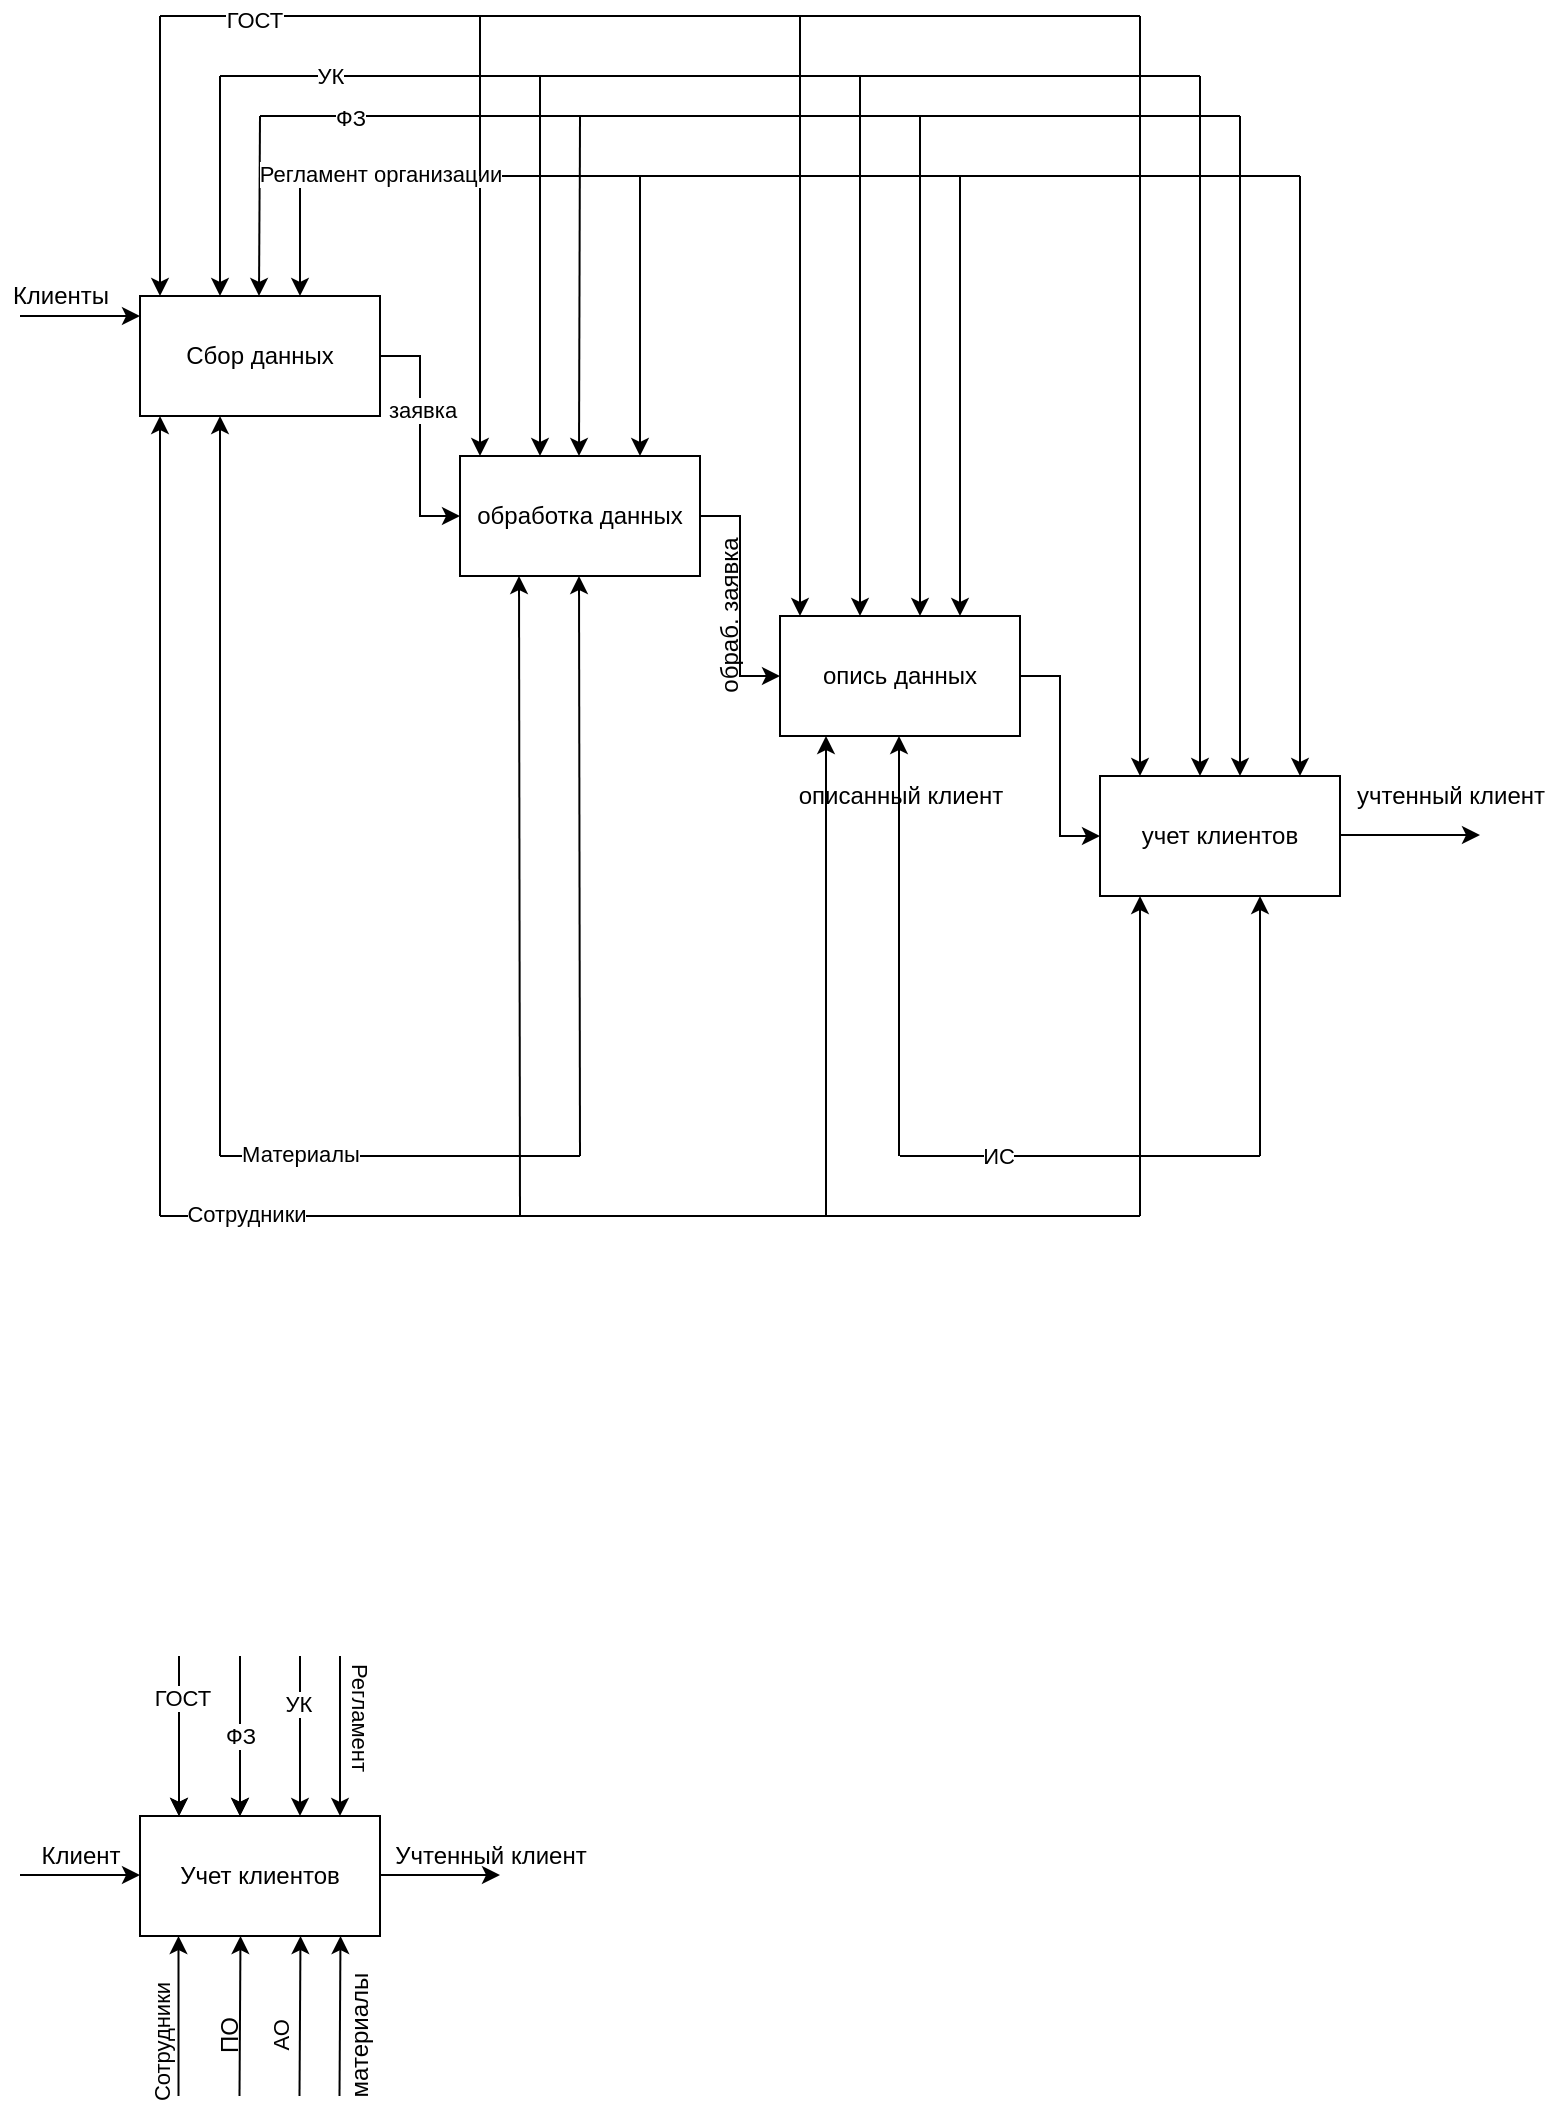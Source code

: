 <mxfile version="15.8.8" type="device" pages="2"><diagram id="AJUTXfMGavjEoVsxqtyC" name="Page-1"><mxGraphModel dx="2644" dy="1134" grid="1" gridSize="10" guides="1" tooltips="1" connect="1" arrows="1" fold="1" page="1" pageScale="1" pageWidth="827" pageHeight="1169" math="0" shadow="0"><root><mxCell id="0"/><mxCell id="1" parent="0"/><mxCell id="H9Ll2T_fj2a5KfsgCrcN-8" style="edgeStyle=orthogonalEdgeStyle;rounded=0;orthogonalLoop=1;jettySize=auto;html=1;exitX=1;exitY=0.5;exitDx=0;exitDy=0;entryX=0;entryY=0.5;entryDx=0;entryDy=0;" edge="1" parent="1" source="H9Ll2T_fj2a5KfsgCrcN-1" target="H9Ll2T_fj2a5KfsgCrcN-2"><mxGeometry relative="1" as="geometry"/></mxCell><mxCell id="H9Ll2T_fj2a5KfsgCrcN-70" value="заявка" style="edgeLabel;html=1;align=center;verticalAlign=middle;resizable=0;points=[];" vertex="1" connectable="0" parent="H9Ll2T_fj2a5KfsgCrcN-8"><mxGeometry x="-0.217" y="1" relative="1" as="geometry"><mxPoint as="offset"/></mxGeometry></mxCell><mxCell id="H9Ll2T_fj2a5KfsgCrcN-1" value="Сбор данных" style="rounded=0;whiteSpace=wrap;html=1;" vertex="1" parent="1"><mxGeometry x="40" y="160" width="120" height="60" as="geometry"/></mxCell><mxCell id="H9Ll2T_fj2a5KfsgCrcN-9" style="edgeStyle=orthogonalEdgeStyle;rounded=0;orthogonalLoop=1;jettySize=auto;html=1;exitX=1;exitY=0.5;exitDx=0;exitDy=0;entryX=0;entryY=0.5;entryDx=0;entryDy=0;" edge="1" parent="1" source="H9Ll2T_fj2a5KfsgCrcN-2" target="H9Ll2T_fj2a5KfsgCrcN-3"><mxGeometry relative="1" as="geometry"/></mxCell><mxCell id="H9Ll2T_fj2a5KfsgCrcN-2" value="обработка данных" style="rounded=0;whiteSpace=wrap;html=1;" vertex="1" parent="1"><mxGeometry x="200" y="240" width="120" height="60" as="geometry"/></mxCell><mxCell id="H9Ll2T_fj2a5KfsgCrcN-10" style="edgeStyle=orthogonalEdgeStyle;rounded=0;orthogonalLoop=1;jettySize=auto;html=1;exitX=1;exitY=0.5;exitDx=0;exitDy=0;entryX=0;entryY=0.5;entryDx=0;entryDy=0;" edge="1" parent="1" source="H9Ll2T_fj2a5KfsgCrcN-3" target="H9Ll2T_fj2a5KfsgCrcN-4"><mxGeometry relative="1" as="geometry"/></mxCell><mxCell id="H9Ll2T_fj2a5KfsgCrcN-3" value="опись данных" style="rounded=0;whiteSpace=wrap;html=1;" vertex="1" parent="1"><mxGeometry x="360" y="320" width="120" height="60" as="geometry"/></mxCell><mxCell id="H9Ll2T_fj2a5KfsgCrcN-4" value="учет клиентов" style="rounded=0;whiteSpace=wrap;html=1;" vertex="1" parent="1"><mxGeometry x="520" y="400" width="120" height="60" as="geometry"/></mxCell><mxCell id="H9Ll2T_fj2a5KfsgCrcN-19" value="" style="endArrow=classic;html=1;rounded=0;entryX=0.175;entryY=-0.067;entryDx=0;entryDy=0;entryPerimeter=0;" edge="1" parent="1"><mxGeometry width="50" height="50" relative="1" as="geometry"><mxPoint x="80" y="50" as="sourcePoint"/><mxPoint x="80" y="160.0" as="targetPoint"/></mxGeometry></mxCell><mxCell id="H9Ll2T_fj2a5KfsgCrcN-20" value="" style="endArrow=classic;html=1;rounded=0;entryX=0.175;entryY=-0.067;entryDx=0;entryDy=0;entryPerimeter=0;" edge="1" parent="1"><mxGeometry width="50" height="50" relative="1" as="geometry"><mxPoint x="100" y="70" as="sourcePoint"/><mxPoint x="99.5" y="160.0" as="targetPoint"/></mxGeometry></mxCell><mxCell id="H9Ll2T_fj2a5KfsgCrcN-21" value="" style="endArrow=classic;html=1;rounded=0;entryX=0.175;entryY=-0.067;entryDx=0;entryDy=0;entryPerimeter=0;" edge="1" parent="1"><mxGeometry width="50" height="50" relative="1" as="geometry"><mxPoint x="120" y="100" as="sourcePoint"/><mxPoint x="120" y="160.0" as="targetPoint"/></mxGeometry></mxCell><mxCell id="H9Ll2T_fj2a5KfsgCrcN-22" value="" style="endArrow=classic;html=1;rounded=0;entryX=0.175;entryY=-0.067;entryDx=0;entryDy=0;entryPerimeter=0;" edge="1" parent="1"><mxGeometry width="50" height="50" relative="1" as="geometry"><mxPoint x="50" y="20" as="sourcePoint"/><mxPoint x="50" y="160" as="targetPoint"/></mxGeometry></mxCell><mxCell id="H9Ll2T_fj2a5KfsgCrcN-23" value="" style="endArrow=classic;html=1;rounded=0;entryX=0.175;entryY=-0.067;entryDx=0;entryDy=0;entryPerimeter=0;" edge="1" parent="1"><mxGeometry width="50" height="50" relative="1" as="geometry"><mxPoint x="210" y="100" as="sourcePoint"/><mxPoint x="210" y="240" as="targetPoint"/></mxGeometry></mxCell><mxCell id="H9Ll2T_fj2a5KfsgCrcN-24" value="" style="endArrow=classic;html=1;rounded=0;entryX=0.175;entryY=-0.067;entryDx=0;entryDy=0;entryPerimeter=0;" edge="1" parent="1"><mxGeometry width="50" height="50" relative="1" as="geometry"><mxPoint x="240" y="50" as="sourcePoint"/><mxPoint x="240" y="240" as="targetPoint"/></mxGeometry></mxCell><mxCell id="H9Ll2T_fj2a5KfsgCrcN-25" value="" style="endArrow=classic;html=1;rounded=0;entryX=0.175;entryY=-0.067;entryDx=0;entryDy=0;entryPerimeter=0;" edge="1" parent="1"><mxGeometry width="50" height="50" relative="1" as="geometry"><mxPoint x="260" y="70" as="sourcePoint"/><mxPoint x="259.5" y="240" as="targetPoint"/></mxGeometry></mxCell><mxCell id="H9Ll2T_fj2a5KfsgCrcN-26" value="" style="endArrow=classic;html=1;rounded=0;entryX=0.175;entryY=-0.067;entryDx=0;entryDy=0;entryPerimeter=0;" edge="1" parent="1"><mxGeometry width="50" height="50" relative="1" as="geometry"><mxPoint x="290" y="160" as="sourcePoint"/><mxPoint x="290" y="240" as="targetPoint"/></mxGeometry></mxCell><mxCell id="H9Ll2T_fj2a5KfsgCrcN-27" value="" style="endArrow=classic;html=1;rounded=0;entryX=0.175;entryY=-0.067;entryDx=0;entryDy=0;entryPerimeter=0;" edge="1" parent="1"><mxGeometry width="50" height="50" relative="1" as="geometry"><mxPoint x="370" y="20" as="sourcePoint"/><mxPoint x="370" y="320" as="targetPoint"/></mxGeometry></mxCell><mxCell id="H9Ll2T_fj2a5KfsgCrcN-28" value="" style="endArrow=classic;html=1;rounded=0;entryX=0.175;entryY=-0.067;entryDx=0;entryDy=0;entryPerimeter=0;" edge="1" parent="1"><mxGeometry width="50" height="50" relative="1" as="geometry"><mxPoint x="400" y="50" as="sourcePoint"/><mxPoint x="400" y="320" as="targetPoint"/></mxGeometry></mxCell><mxCell id="H9Ll2T_fj2a5KfsgCrcN-29" value="" style="endArrow=classic;html=1;rounded=0;entryX=0.175;entryY=-0.067;entryDx=0;entryDy=0;entryPerimeter=0;" edge="1" parent="1"><mxGeometry width="50" height="50" relative="1" as="geometry"><mxPoint x="430" y="70" as="sourcePoint"/><mxPoint x="430" y="320" as="targetPoint"/></mxGeometry></mxCell><mxCell id="H9Ll2T_fj2a5KfsgCrcN-30" value="" style="endArrow=classic;html=1;rounded=0;entryX=0.175;entryY=-0.067;entryDx=0;entryDy=0;entryPerimeter=0;" edge="1" parent="1"><mxGeometry width="50" height="50" relative="1" as="geometry"><mxPoint x="450" y="100" as="sourcePoint"/><mxPoint x="450" y="320" as="targetPoint"/></mxGeometry></mxCell><mxCell id="H9Ll2T_fj2a5KfsgCrcN-31" value="" style="endArrow=classic;html=1;rounded=0;entryX=0.175;entryY=-0.067;entryDx=0;entryDy=0;entryPerimeter=0;" edge="1" parent="1"><mxGeometry width="50" height="50" relative="1" as="geometry"><mxPoint x="540" y="20" as="sourcePoint"/><mxPoint x="540" y="400" as="targetPoint"/></mxGeometry></mxCell><mxCell id="H9Ll2T_fj2a5KfsgCrcN-32" value="" style="endArrow=classic;html=1;rounded=0;entryX=0.175;entryY=-0.067;entryDx=0;entryDy=0;entryPerimeter=0;" edge="1" parent="1"><mxGeometry width="50" height="50" relative="1" as="geometry"><mxPoint x="570" y="50" as="sourcePoint"/><mxPoint x="570" y="400" as="targetPoint"/></mxGeometry></mxCell><mxCell id="H9Ll2T_fj2a5KfsgCrcN-33" value="" style="endArrow=classic;html=1;rounded=0;entryX=0.175;entryY=-0.067;entryDx=0;entryDy=0;entryPerimeter=0;" edge="1" parent="1"><mxGeometry width="50" height="50" relative="1" as="geometry"><mxPoint x="590" y="70" as="sourcePoint"/><mxPoint x="590" y="400" as="targetPoint"/></mxGeometry></mxCell><mxCell id="H9Ll2T_fj2a5KfsgCrcN-34" value="" style="endArrow=classic;html=1;rounded=0;entryX=0.175;entryY=-0.067;entryDx=0;entryDy=0;entryPerimeter=0;" edge="1" parent="1"><mxGeometry width="50" height="50" relative="1" as="geometry"><mxPoint x="620" y="100" as="sourcePoint"/><mxPoint x="620" y="400" as="targetPoint"/></mxGeometry></mxCell><mxCell id="H9Ll2T_fj2a5KfsgCrcN-53" value="" style="endArrow=none;html=1;rounded=0;" edge="1" parent="1"><mxGeometry width="50" height="50" relative="1" as="geometry"><mxPoint x="290" y="160" as="sourcePoint"/><mxPoint x="290" y="100" as="targetPoint"/></mxGeometry></mxCell><mxCell id="H9Ll2T_fj2a5KfsgCrcN-55" value="" style="endArrow=none;html=1;rounded=0;" edge="1" parent="1"><mxGeometry width="50" height="50" relative="1" as="geometry"><mxPoint x="120" y="100" as="sourcePoint"/><mxPoint x="620" y="100" as="targetPoint"/><Array as="points"><mxPoint x="150" y="100"/></Array></mxGeometry></mxCell><mxCell id="H9Ll2T_fj2a5KfsgCrcN-69" value="Регламент организации" style="edgeLabel;html=1;align=center;verticalAlign=middle;resizable=0;points=[];" vertex="1" connectable="0" parent="H9Ll2T_fj2a5KfsgCrcN-55"><mxGeometry x="-0.84" y="1" relative="1" as="geometry"><mxPoint as="offset"/></mxGeometry></mxCell><mxCell id="H9Ll2T_fj2a5KfsgCrcN-56" value="" style="endArrow=none;html=1;rounded=0;" edge="1" parent="1"><mxGeometry width="50" height="50" relative="1" as="geometry"><mxPoint x="100" y="70" as="sourcePoint"/><mxPoint x="590" y="70" as="targetPoint"/><Array as="points"><mxPoint x="130" y="70"/></Array></mxGeometry></mxCell><mxCell id="H9Ll2T_fj2a5KfsgCrcN-68" value="ФЗ" style="edgeLabel;html=1;align=center;verticalAlign=middle;resizable=0;points=[];" vertex="1" connectable="0" parent="H9Ll2T_fj2a5KfsgCrcN-56"><mxGeometry x="-0.816" y="-1" relative="1" as="geometry"><mxPoint as="offset"/></mxGeometry></mxCell><mxCell id="H9Ll2T_fj2a5KfsgCrcN-58" value="" style="endArrow=none;html=1;rounded=0;" edge="1" parent="1"><mxGeometry width="50" height="50" relative="1" as="geometry"><mxPoint x="80" y="50" as="sourcePoint"/><mxPoint x="570" y="50" as="targetPoint"/><Array as="points"><mxPoint x="110" y="50"/></Array></mxGeometry></mxCell><mxCell id="H9Ll2T_fj2a5KfsgCrcN-67" value="УК" style="edgeLabel;html=1;align=center;verticalAlign=middle;resizable=0;points=[];" vertex="1" connectable="0" parent="H9Ll2T_fj2a5KfsgCrcN-58"><mxGeometry x="-0.775" relative="1" as="geometry"><mxPoint as="offset"/></mxGeometry></mxCell><mxCell id="H9Ll2T_fj2a5KfsgCrcN-60" value="" style="endArrow=none;html=1;rounded=0;" edge="1" parent="1"><mxGeometry width="50" height="50" relative="1" as="geometry"><mxPoint x="50" y="20" as="sourcePoint"/><mxPoint x="540" y="20" as="targetPoint"/><Array as="points"><mxPoint x="80" y="20"/></Array></mxGeometry></mxCell><mxCell id="H9Ll2T_fj2a5KfsgCrcN-66" value="ГОСТ" style="edgeLabel;html=1;align=center;verticalAlign=middle;resizable=0;points=[];" vertex="1" connectable="0" parent="H9Ll2T_fj2a5KfsgCrcN-60"><mxGeometry x="-0.808" y="-2" relative="1" as="geometry"><mxPoint as="offset"/></mxGeometry></mxCell><mxCell id="H9Ll2T_fj2a5KfsgCrcN-61" value="" style="endArrow=none;html=1;rounded=0;" edge="1" parent="1"><mxGeometry width="50" height="50" relative="1" as="geometry"><mxPoint x="210" y="100" as="sourcePoint"/><mxPoint x="210" y="20" as="targetPoint"/></mxGeometry></mxCell><mxCell id="H9Ll2T_fj2a5KfsgCrcN-62" value="" style="endArrow=classic;html=1;rounded=0;" edge="1" parent="1"><mxGeometry width="50" height="50" relative="1" as="geometry"><mxPoint x="-20" y="170" as="sourcePoint"/><mxPoint x="40" y="170" as="targetPoint"/></mxGeometry></mxCell><mxCell id="H9Ll2T_fj2a5KfsgCrcN-64" value="" style="endArrow=classic;html=1;rounded=0;" edge="1" parent="1"><mxGeometry width="50" height="50" relative="1" as="geometry"><mxPoint x="640" y="429.5" as="sourcePoint"/><mxPoint x="710" y="429.5" as="targetPoint"/></mxGeometry></mxCell><mxCell id="H9Ll2T_fj2a5KfsgCrcN-71" value="обраб. заявка" style="text;html=1;align=center;verticalAlign=middle;resizable=0;points=[];autosize=1;strokeColor=none;fillColor=none;rotation=-90;" vertex="1" parent="1"><mxGeometry x="290" y="310" width="90" height="20" as="geometry"/></mxCell><mxCell id="H9Ll2T_fj2a5KfsgCrcN-72" value="описанный клиент" style="text;html=1;align=center;verticalAlign=middle;resizable=0;points=[];autosize=1;strokeColor=none;fillColor=none;" vertex="1" parent="1"><mxGeometry x="360" y="400" width="120" height="20" as="geometry"/></mxCell><mxCell id="H9Ll2T_fj2a5KfsgCrcN-73" value="учтенный клиент" style="text;html=1;align=center;verticalAlign=middle;resizable=0;points=[];autosize=1;strokeColor=none;fillColor=none;" vertex="1" parent="1"><mxGeometry x="640" y="400" width="110" height="20" as="geometry"/></mxCell><mxCell id="H9Ll2T_fj2a5KfsgCrcN-75" value="" style="endArrow=classic;html=1;rounded=0;" edge="1" parent="1"><mxGeometry width="50" height="50" relative="1" as="geometry"><mxPoint x="50" y="620" as="sourcePoint"/><mxPoint x="50" y="220" as="targetPoint"/></mxGeometry></mxCell><mxCell id="H9Ll2T_fj2a5KfsgCrcN-76" value="" style="endArrow=classic;html=1;rounded=0;" edge="1" parent="1"><mxGeometry width="50" height="50" relative="1" as="geometry"><mxPoint x="80" y="590" as="sourcePoint"/><mxPoint x="80" y="220" as="targetPoint"/></mxGeometry></mxCell><mxCell id="H9Ll2T_fj2a5KfsgCrcN-88" value="" style="endArrow=classic;html=1;rounded=0;" edge="1" parent="1"><mxGeometry width="50" height="50" relative="1" as="geometry"><mxPoint x="230" y="620" as="sourcePoint"/><mxPoint x="229.5" y="300" as="targetPoint"/></mxGeometry></mxCell><mxCell id="H9Ll2T_fj2a5KfsgCrcN-89" value="" style="endArrow=classic;html=1;rounded=0;" edge="1" parent="1"><mxGeometry width="50" height="50" relative="1" as="geometry"><mxPoint x="260" y="590" as="sourcePoint"/><mxPoint x="259.5" y="300" as="targetPoint"/></mxGeometry></mxCell><mxCell id="H9Ll2T_fj2a5KfsgCrcN-94" value="" style="endArrow=classic;html=1;rounded=0;" edge="1" parent="1"><mxGeometry width="50" height="50" relative="1" as="geometry"><mxPoint x="383" y="620" as="sourcePoint"/><mxPoint x="383" y="380" as="targetPoint"/></mxGeometry></mxCell><mxCell id="H9Ll2T_fj2a5KfsgCrcN-95" value="" style="endArrow=classic;html=1;rounded=0;" edge="1" parent="1"><mxGeometry width="50" height="50" relative="1" as="geometry"><mxPoint x="419.5" y="590" as="sourcePoint"/><mxPoint x="419.5" y="380" as="targetPoint"/></mxGeometry></mxCell><mxCell id="H9Ll2T_fj2a5KfsgCrcN-97" value="" style="endArrow=classic;html=1;rounded=0;" edge="1" parent="1"><mxGeometry width="50" height="50" relative="1" as="geometry"><mxPoint x="600" y="590" as="sourcePoint"/><mxPoint x="600" y="460" as="targetPoint"/></mxGeometry></mxCell><mxCell id="H9Ll2T_fj2a5KfsgCrcN-98" value="" style="endArrow=classic;html=1;rounded=0;" edge="1" parent="1"><mxGeometry width="50" height="50" relative="1" as="geometry"><mxPoint x="540" y="620" as="sourcePoint"/><mxPoint x="540" y="460" as="targetPoint"/></mxGeometry></mxCell><mxCell id="H9Ll2T_fj2a5KfsgCrcN-99" value="" style="endArrow=none;html=1;rounded=0;" edge="1" parent="1"><mxGeometry width="50" height="50" relative="1" as="geometry"><mxPoint x="50" y="620" as="sourcePoint"/><mxPoint x="540" y="620" as="targetPoint"/><Array as="points"><mxPoint x="80" y="620"/></Array></mxGeometry></mxCell><mxCell id="H9Ll2T_fj2a5KfsgCrcN-104" value="Сотрудники" style="edgeLabel;html=1;align=center;verticalAlign=middle;resizable=0;points=[];" vertex="1" connectable="0" parent="H9Ll2T_fj2a5KfsgCrcN-99"><mxGeometry x="-0.825" y="1" relative="1" as="geometry"><mxPoint as="offset"/></mxGeometry></mxCell><mxCell id="H9Ll2T_fj2a5KfsgCrcN-101" value="" style="endArrow=none;html=1;rounded=0;" edge="1" parent="1"><mxGeometry width="50" height="50" relative="1" as="geometry"><mxPoint x="80" y="590" as="sourcePoint"/><mxPoint x="260" y="590" as="targetPoint"/><Array as="points"><mxPoint x="110" y="590"/></Array></mxGeometry></mxCell><mxCell id="H9Ll2T_fj2a5KfsgCrcN-107" value="Материалы" style="edgeLabel;html=1;align=center;verticalAlign=middle;resizable=0;points=[];" vertex="1" connectable="0" parent="H9Ll2T_fj2a5KfsgCrcN-101"><mxGeometry x="-0.556" y="1" relative="1" as="geometry"><mxPoint as="offset"/></mxGeometry></mxCell><mxCell id="H9Ll2T_fj2a5KfsgCrcN-105" value="" style="endArrow=none;html=1;rounded=0;" edge="1" parent="1"><mxGeometry width="50" height="50" relative="1" as="geometry"><mxPoint x="420" y="590" as="sourcePoint"/><mxPoint x="600" y="590" as="targetPoint"/><Array as="points"><mxPoint x="440" y="590"/></Array></mxGeometry></mxCell><mxCell id="H9Ll2T_fj2a5KfsgCrcN-106" value="ИС" style="edgeLabel;html=1;align=center;verticalAlign=middle;resizable=0;points=[];" vertex="1" connectable="0" parent="H9Ll2T_fj2a5KfsgCrcN-105"><mxGeometry x="-0.463" relative="1" as="geometry"><mxPoint as="offset"/></mxGeometry></mxCell><mxCell id="H9Ll2T_fj2a5KfsgCrcN-108" value="Клиенты" style="text;html=1;align=center;verticalAlign=middle;resizable=0;points=[];autosize=1;strokeColor=none;fillColor=none;" vertex="1" parent="1"><mxGeometry x="-30" y="150" width="60" height="20" as="geometry"/></mxCell><mxCell id="H9Ll2T_fj2a5KfsgCrcN-109" value="Учет клиентов" style="rounded=0;whiteSpace=wrap;html=1;" vertex="1" parent="1"><mxGeometry x="40" y="920" width="120" height="60" as="geometry"/></mxCell><mxCell id="H9Ll2T_fj2a5KfsgCrcN-110" value="" style="endArrow=classic;html=1;rounded=0;" edge="1" parent="1"><mxGeometry width="50" height="50" relative="1" as="geometry"><mxPoint x="59.5" y="840" as="sourcePoint"/><mxPoint x="59.5" y="920" as="targetPoint"/></mxGeometry></mxCell><mxCell id="H9Ll2T_fj2a5KfsgCrcN-111" value="" style="endArrow=classic;html=1;rounded=0;" edge="1" parent="1"><mxGeometry width="50" height="50" relative="1" as="geometry"><mxPoint x="90" y="840" as="sourcePoint"/><mxPoint x="90" y="920" as="targetPoint"/></mxGeometry></mxCell><mxCell id="H9Ll2T_fj2a5KfsgCrcN-112" value="" style="endArrow=classic;html=1;rounded=0;" edge="1" parent="1"><mxGeometry width="50" height="50" relative="1" as="geometry"><mxPoint x="120" y="840" as="sourcePoint"/><mxPoint x="120" y="920" as="targetPoint"/></mxGeometry></mxCell><mxCell id="H9Ll2T_fj2a5KfsgCrcN-124" value="УК" style="edgeLabel;html=1;align=center;verticalAlign=middle;resizable=0;points=[];" vertex="1" connectable="0" parent="H9Ll2T_fj2a5KfsgCrcN-112"><mxGeometry x="-0.4" y="-1" relative="1" as="geometry"><mxPoint as="offset"/></mxGeometry></mxCell><mxCell id="H9Ll2T_fj2a5KfsgCrcN-113" value="" style="endArrow=classic;html=1;rounded=0;" edge="1" parent="1"><mxGeometry width="50" height="50" relative="1" as="geometry"><mxPoint x="140" y="840" as="sourcePoint"/><mxPoint x="140" y="920" as="targetPoint"/></mxGeometry></mxCell><mxCell id="H9Ll2T_fj2a5KfsgCrcN-125" value="Регламент" style="edgeLabel;html=1;align=center;verticalAlign=middle;resizable=0;points=[];rotation=90;" vertex="1" connectable="0" parent="H9Ll2T_fj2a5KfsgCrcN-113"><mxGeometry x="-0.7" relative="1" as="geometry"><mxPoint x="10" y="18" as="offset"/></mxGeometry></mxCell><mxCell id="H9Ll2T_fj2a5KfsgCrcN-114" value="" style="endArrow=classic;html=1;rounded=0;" edge="1" parent="1"><mxGeometry width="50" height="50" relative="1" as="geometry"><mxPoint x="59.5" y="840" as="sourcePoint"/><mxPoint x="59.5" y="920" as="targetPoint"/></mxGeometry></mxCell><mxCell id="H9Ll2T_fj2a5KfsgCrcN-122" value="ГОСТ" style="edgeLabel;html=1;align=center;verticalAlign=middle;resizable=0;points=[];" vertex="1" connectable="0" parent="H9Ll2T_fj2a5KfsgCrcN-114"><mxGeometry x="-0.475" y="4" relative="1" as="geometry"><mxPoint x="-3" as="offset"/></mxGeometry></mxCell><mxCell id="H9Ll2T_fj2a5KfsgCrcN-115" value="" style="endArrow=classic;html=1;rounded=0;" edge="1" parent="1"><mxGeometry width="50" height="50" relative="1" as="geometry"><mxPoint x="90" y="840" as="sourcePoint"/><mxPoint x="90" y="920" as="targetPoint"/></mxGeometry></mxCell><mxCell id="H9Ll2T_fj2a5KfsgCrcN-123" value="ФЗ" style="edgeLabel;html=1;align=center;verticalAlign=middle;resizable=0;points=[];" vertex="1" connectable="0" parent="H9Ll2T_fj2a5KfsgCrcN-115"><mxGeometry x="-0.3" y="2" relative="1" as="geometry"><mxPoint x="-2" y="12" as="offset"/></mxGeometry></mxCell><mxCell id="H9Ll2T_fj2a5KfsgCrcN-116" value="" style="endArrow=classic;html=1;rounded=0;" edge="1" parent="1"><mxGeometry width="50" height="50" relative="1" as="geometry"><mxPoint x="119.75" y="1060" as="sourcePoint"/><mxPoint x="120.25" y="980" as="targetPoint"/></mxGeometry></mxCell><mxCell id="H9Ll2T_fj2a5KfsgCrcN-131" value="АО" style="edgeLabel;html=1;align=center;verticalAlign=middle;resizable=0;points=[];rotation=-90;" vertex="1" connectable="0" parent="H9Ll2T_fj2a5KfsgCrcN-116"><mxGeometry x="-0.4" y="-1" relative="1" as="geometry"><mxPoint x="-11" y="-6" as="offset"/></mxGeometry></mxCell><mxCell id="H9Ll2T_fj2a5KfsgCrcN-117" value="" style="endArrow=classic;html=1;rounded=0;" edge="1" parent="1"><mxGeometry width="50" height="50" relative="1" as="geometry"><mxPoint x="139.75" y="1060" as="sourcePoint"/><mxPoint x="140.25" y="980" as="targetPoint"/></mxGeometry></mxCell><mxCell id="H9Ll2T_fj2a5KfsgCrcN-118" value="" style="endArrow=classic;html=1;rounded=0;" edge="1" parent="1"><mxGeometry width="50" height="50" relative="1" as="geometry"><mxPoint x="59.25" y="1060" as="sourcePoint"/><mxPoint x="59.25" y="980" as="targetPoint"/></mxGeometry></mxCell><mxCell id="H9Ll2T_fj2a5KfsgCrcN-128" value="Сотрудники" style="edgeLabel;html=1;align=center;verticalAlign=middle;resizable=0;points=[];rotation=-90;" vertex="1" connectable="0" parent="H9Ll2T_fj2a5KfsgCrcN-118"><mxGeometry x="-0.35" y="-2" relative="1" as="geometry"><mxPoint x="-11" as="offset"/></mxGeometry></mxCell><mxCell id="H9Ll2T_fj2a5KfsgCrcN-119" value="" style="endArrow=classic;html=1;rounded=0;" edge="1" parent="1"><mxGeometry width="50" height="50" relative="1" as="geometry"><mxPoint x="89.75" y="1060" as="sourcePoint"/><mxPoint x="90.25" y="980" as="targetPoint"/></mxGeometry></mxCell><mxCell id="H9Ll2T_fj2a5KfsgCrcN-120" value="" style="endArrow=classic;html=1;rounded=0;" edge="1" parent="1"><mxGeometry width="50" height="50" relative="1" as="geometry"><mxPoint x="-20" y="949.5" as="sourcePoint"/><mxPoint x="40" y="949.5" as="targetPoint"/></mxGeometry></mxCell><mxCell id="H9Ll2T_fj2a5KfsgCrcN-121" value="" style="endArrow=classic;html=1;rounded=0;" edge="1" parent="1"><mxGeometry width="50" height="50" relative="1" as="geometry"><mxPoint x="160" y="949.5" as="sourcePoint"/><mxPoint x="220" y="949.5" as="targetPoint"/></mxGeometry></mxCell><mxCell id="H9Ll2T_fj2a5KfsgCrcN-126" value="Клиент" style="text;html=1;align=center;verticalAlign=middle;resizable=0;points=[];autosize=1;strokeColor=none;fillColor=none;" vertex="1" parent="1"><mxGeometry x="-20" y="930" width="60" height="20" as="geometry"/></mxCell><mxCell id="H9Ll2T_fj2a5KfsgCrcN-127" value="Учтенный клиент" style="text;html=1;align=center;verticalAlign=middle;resizable=0;points=[];autosize=1;strokeColor=none;fillColor=none;" vertex="1" parent="1"><mxGeometry x="160" y="930" width="110" height="20" as="geometry"/></mxCell><mxCell id="H9Ll2T_fj2a5KfsgCrcN-129" value="материалы" style="text;html=1;align=center;verticalAlign=middle;resizable=0;points=[];autosize=1;strokeColor=none;fillColor=none;rotation=-90;" vertex="1" parent="1"><mxGeometry x="110" y="1020" width="80" height="20" as="geometry"/></mxCell><mxCell id="H9Ll2T_fj2a5KfsgCrcN-130" value="ПО" style="text;html=1;align=center;verticalAlign=middle;resizable=0;points=[];autosize=1;strokeColor=none;fillColor=none;rotation=-90;" vertex="1" parent="1"><mxGeometry x="70" y="1020" width="30" height="20" as="geometry"/></mxCell></root></mxGraphModel></diagram><diagram id="l8yGTnKwOu15p2BlrCNv" name="Page-2"><mxGraphModel dx="2099" dy="794" grid="1" gridSize="10" guides="1" tooltips="1" connect="1" arrows="1" fold="1" page="1" pageScale="1" pageWidth="827" pageHeight="1169" math="0" shadow="0"><root><mxCell id="1XgEyv7p4tz0OCInrOvu-0"/><mxCell id="1XgEyv7p4tz0OCInrOvu-1" parent="1XgEyv7p4tz0OCInrOvu-0"/><mxCell id="SUpbZiGZAaR2He_bXveN-0" style="edgeStyle=orthogonalEdgeStyle;rounded=0;orthogonalLoop=1;jettySize=auto;html=1;exitX=1;exitY=0.5;exitDx=0;exitDy=0;entryX=0;entryY=0.5;entryDx=0;entryDy=0;" edge="1" parent="1XgEyv7p4tz0OCInrOvu-1" source="SUpbZiGZAaR2He_bXveN-2" target="SUpbZiGZAaR2He_bXveN-4"><mxGeometry relative="1" as="geometry"/></mxCell><mxCell id="SUpbZiGZAaR2He_bXveN-2" value="заявка на товар" style="rounded=0;whiteSpace=wrap;html=1;" vertex="1" parent="1XgEyv7p4tz0OCInrOvu-1"><mxGeometry x="-650" y="180" width="120" height="60" as="geometry"/></mxCell><mxCell id="SUpbZiGZAaR2He_bXveN-3" style="edgeStyle=orthogonalEdgeStyle;rounded=0;orthogonalLoop=1;jettySize=auto;html=1;exitX=1;exitY=0.5;exitDx=0;exitDy=0;entryX=0;entryY=0.5;entryDx=0;entryDy=0;" edge="1" parent="1XgEyv7p4tz0OCInrOvu-1" source="SUpbZiGZAaR2He_bXveN-4" target="SUpbZiGZAaR2He_bXveN-6"><mxGeometry relative="1" as="geometry"/></mxCell><mxCell id="SUpbZiGZAaR2He_bXveN-4" value="обработка заявки" style="rounded=0;whiteSpace=wrap;html=1;" vertex="1" parent="1XgEyv7p4tz0OCInrOvu-1"><mxGeometry x="-490" y="260" width="120" height="60" as="geometry"/></mxCell><mxCell id="SUpbZiGZAaR2He_bXveN-5" style="edgeStyle=orthogonalEdgeStyle;rounded=0;orthogonalLoop=1;jettySize=auto;html=1;exitX=1;exitY=0.5;exitDx=0;exitDy=0;entryX=0;entryY=0.5;entryDx=0;entryDy=0;" edge="1" parent="1XgEyv7p4tz0OCInrOvu-1" source="SUpbZiGZAaR2He_bXveN-6" target="SUpbZiGZAaR2He_bXveN-7"><mxGeometry relative="1" as="geometry"/></mxCell><mxCell id="SUpbZiGZAaR2He_bXveN-6" value="проверка наличия товара" style="rounded=0;whiteSpace=wrap;html=1;" vertex="1" parent="1XgEyv7p4tz0OCInrOvu-1"><mxGeometry x="-330" y="340" width="120" height="60" as="geometry"/></mxCell><mxCell id="SUpbZiGZAaR2He_bXveN-7" value="выдача товара со склада" style="rounded=0;whiteSpace=wrap;html=1;" vertex="1" parent="1XgEyv7p4tz0OCInrOvu-1"><mxGeometry x="-170" y="420" width="120" height="60" as="geometry"/></mxCell><mxCell id="SUpbZiGZAaR2He_bXveN-12" value="" style="endArrow=classic;html=1;rounded=0;entryX=0.175;entryY=-0.067;entryDx=0;entryDy=0;entryPerimeter=0;" edge="1" parent="1XgEyv7p4tz0OCInrOvu-1"><mxGeometry width="50" height="50" relative="1" as="geometry"><mxPoint x="-480" y="120" as="sourcePoint"/><mxPoint x="-480" y="260" as="targetPoint"/></mxGeometry></mxCell><mxCell id="SUpbZiGZAaR2He_bXveN-13" value="" style="endArrow=classic;html=1;rounded=0;entryX=0.175;entryY=-0.067;entryDx=0;entryDy=0;entryPerimeter=0;" edge="1" parent="1XgEyv7p4tz0OCInrOvu-1"><mxGeometry width="50" height="50" relative="1" as="geometry"><mxPoint x="-450" y="160" as="sourcePoint"/><mxPoint x="-450" y="260" as="targetPoint"/></mxGeometry></mxCell><mxCell id="SUpbZiGZAaR2He_bXveN-15" value="" style="endArrow=classic;html=1;rounded=0;entryX=0.175;entryY=-0.067;entryDx=0;entryDy=0;entryPerimeter=0;" edge="1" parent="1XgEyv7p4tz0OCInrOvu-1"><mxGeometry width="50" height="50" relative="1" as="geometry"><mxPoint x="-390" y="240" as="sourcePoint"/><mxPoint x="-390" y="260" as="targetPoint"/><Array as="points"/></mxGeometry></mxCell><mxCell id="SUpbZiGZAaR2He_bXveN-34" value="" style="endArrow=classic;html=1;rounded=0;" edge="1" parent="1XgEyv7p4tz0OCInrOvu-1"><mxGeometry width="50" height="50" relative="1" as="geometry"><mxPoint x="-710" y="190" as="sourcePoint"/><mxPoint x="-650" y="190" as="targetPoint"/></mxGeometry></mxCell><mxCell id="SUpbZiGZAaR2He_bXveN-54" value="Учет клиентов" style="rounded=0;whiteSpace=wrap;html=1;" vertex="1" parent="1XgEyv7p4tz0OCInrOvu-1"><mxGeometry x="-650" y="940" width="120" height="60" as="geometry"/></mxCell><mxCell id="SUpbZiGZAaR2He_bXveN-55" value="" style="endArrow=classic;html=1;rounded=0;" edge="1" parent="1XgEyv7p4tz0OCInrOvu-1"><mxGeometry width="50" height="50" relative="1" as="geometry"><mxPoint x="-630.5" y="860" as="sourcePoint"/><mxPoint x="-630.5" y="940" as="targetPoint"/></mxGeometry></mxCell><mxCell id="SUpbZiGZAaR2He_bXveN-56" value="" style="endArrow=classic;html=1;rounded=0;" edge="1" parent="1XgEyv7p4tz0OCInrOvu-1"><mxGeometry width="50" height="50" relative="1" as="geometry"><mxPoint x="-600" y="860" as="sourcePoint"/><mxPoint x="-600" y="940" as="targetPoint"/></mxGeometry></mxCell><mxCell id="SUpbZiGZAaR2He_bXveN-57" value="" style="endArrow=classic;html=1;rounded=0;" edge="1" parent="1XgEyv7p4tz0OCInrOvu-1"><mxGeometry width="50" height="50" relative="1" as="geometry"><mxPoint x="-570" y="860" as="sourcePoint"/><mxPoint x="-570" y="940" as="targetPoint"/></mxGeometry></mxCell><mxCell id="SUpbZiGZAaR2He_bXveN-58" value="УК" style="edgeLabel;html=1;align=center;verticalAlign=middle;resizable=0;points=[];" vertex="1" connectable="0" parent="SUpbZiGZAaR2He_bXveN-57"><mxGeometry x="-0.4" y="-1" relative="1" as="geometry"><mxPoint as="offset"/></mxGeometry></mxCell><mxCell id="SUpbZiGZAaR2He_bXveN-59" value="" style="endArrow=classic;html=1;rounded=0;" edge="1" parent="1XgEyv7p4tz0OCInrOvu-1"><mxGeometry width="50" height="50" relative="1" as="geometry"><mxPoint x="-550" y="860" as="sourcePoint"/><mxPoint x="-550" y="940" as="targetPoint"/></mxGeometry></mxCell><mxCell id="SUpbZiGZAaR2He_bXveN-60" value="Регламент" style="edgeLabel;html=1;align=center;verticalAlign=middle;resizable=0;points=[];rotation=90;" vertex="1" connectable="0" parent="SUpbZiGZAaR2He_bXveN-59"><mxGeometry x="-0.7" relative="1" as="geometry"><mxPoint x="10" y="18" as="offset"/></mxGeometry></mxCell><mxCell id="SUpbZiGZAaR2He_bXveN-61" value="" style="endArrow=classic;html=1;rounded=0;" edge="1" parent="1XgEyv7p4tz0OCInrOvu-1"><mxGeometry width="50" height="50" relative="1" as="geometry"><mxPoint x="-630.5" y="860" as="sourcePoint"/><mxPoint x="-630.5" y="940" as="targetPoint"/></mxGeometry></mxCell><mxCell id="SUpbZiGZAaR2He_bXveN-62" value="ГОСТ" style="edgeLabel;html=1;align=center;verticalAlign=middle;resizable=0;points=[];" vertex="1" connectable="0" parent="SUpbZiGZAaR2He_bXveN-61"><mxGeometry x="-0.475" y="4" relative="1" as="geometry"><mxPoint x="-3" as="offset"/></mxGeometry></mxCell><mxCell id="SUpbZiGZAaR2He_bXveN-63" value="" style="endArrow=classic;html=1;rounded=0;" edge="1" parent="1XgEyv7p4tz0OCInrOvu-1"><mxGeometry width="50" height="50" relative="1" as="geometry"><mxPoint x="-600" y="860" as="sourcePoint"/><mxPoint x="-600" y="940" as="targetPoint"/></mxGeometry></mxCell><mxCell id="SUpbZiGZAaR2He_bXveN-64" value="ФЗ" style="edgeLabel;html=1;align=center;verticalAlign=middle;resizable=0;points=[];" vertex="1" connectable="0" parent="SUpbZiGZAaR2He_bXveN-63"><mxGeometry x="-0.3" y="2" relative="1" as="geometry"><mxPoint x="-2" y="12" as="offset"/></mxGeometry></mxCell><mxCell id="SUpbZiGZAaR2He_bXveN-65" value="" style="endArrow=classic;html=1;rounded=0;" edge="1" parent="1XgEyv7p4tz0OCInrOvu-1"><mxGeometry width="50" height="50" relative="1" as="geometry"><mxPoint x="-570.25" y="1080" as="sourcePoint"/><mxPoint x="-569.75" y="1000" as="targetPoint"/></mxGeometry></mxCell><mxCell id="SUpbZiGZAaR2He_bXveN-66" value="АО" style="edgeLabel;html=1;align=center;verticalAlign=middle;resizable=0;points=[];rotation=-90;" vertex="1" connectable="0" parent="SUpbZiGZAaR2He_bXveN-65"><mxGeometry x="-0.4" y="-1" relative="1" as="geometry"><mxPoint x="-11" y="-6" as="offset"/></mxGeometry></mxCell><mxCell id="SUpbZiGZAaR2He_bXveN-67" value="" style="endArrow=classic;html=1;rounded=0;" edge="1" parent="1XgEyv7p4tz0OCInrOvu-1"><mxGeometry width="50" height="50" relative="1" as="geometry"><mxPoint x="-550.25" y="1080" as="sourcePoint"/><mxPoint x="-549.75" y="1000" as="targetPoint"/></mxGeometry></mxCell><mxCell id="SUpbZiGZAaR2He_bXveN-68" value="" style="endArrow=classic;html=1;rounded=0;" edge="1" parent="1XgEyv7p4tz0OCInrOvu-1"><mxGeometry width="50" height="50" relative="1" as="geometry"><mxPoint x="-630.75" y="1080" as="sourcePoint"/><mxPoint x="-630.75" y="1000" as="targetPoint"/></mxGeometry></mxCell><mxCell id="SUpbZiGZAaR2He_bXveN-69" value="Сотрудники" style="edgeLabel;html=1;align=center;verticalAlign=middle;resizable=0;points=[];rotation=-90;" vertex="1" connectable="0" parent="SUpbZiGZAaR2He_bXveN-68"><mxGeometry x="-0.35" y="-2" relative="1" as="geometry"><mxPoint x="-11" as="offset"/></mxGeometry></mxCell><mxCell id="SUpbZiGZAaR2He_bXveN-70" value="" style="endArrow=classic;html=1;rounded=0;" edge="1" parent="1XgEyv7p4tz0OCInrOvu-1"><mxGeometry width="50" height="50" relative="1" as="geometry"><mxPoint x="-600.25" y="1080" as="sourcePoint"/><mxPoint x="-599.75" y="1000" as="targetPoint"/></mxGeometry></mxCell><mxCell id="SUpbZiGZAaR2He_bXveN-71" value="" style="endArrow=classic;html=1;rounded=0;" edge="1" parent="1XgEyv7p4tz0OCInrOvu-1"><mxGeometry width="50" height="50" relative="1" as="geometry"><mxPoint x="-710" y="969.5" as="sourcePoint"/><mxPoint x="-650" y="969.5" as="targetPoint"/></mxGeometry></mxCell><mxCell id="SUpbZiGZAaR2He_bXveN-72" value="" style="endArrow=classic;html=1;rounded=0;" edge="1" parent="1XgEyv7p4tz0OCInrOvu-1"><mxGeometry width="50" height="50" relative="1" as="geometry"><mxPoint x="-530" y="969.5" as="sourcePoint"/><mxPoint x="-470" y="969.5" as="targetPoint"/></mxGeometry></mxCell><mxCell id="SUpbZiGZAaR2He_bXveN-73" value="Клиент" style="text;html=1;align=center;verticalAlign=middle;resizable=0;points=[];autosize=1;strokeColor=none;fillColor=none;" vertex="1" parent="1XgEyv7p4tz0OCInrOvu-1"><mxGeometry x="-710" y="950" width="60" height="20" as="geometry"/></mxCell><mxCell id="SUpbZiGZAaR2He_bXveN-74" value="Учтенный клиент" style="text;html=1;align=center;verticalAlign=middle;resizable=0;points=[];autosize=1;strokeColor=none;fillColor=none;" vertex="1" parent="1XgEyv7p4tz0OCInrOvu-1"><mxGeometry x="-530" y="950" width="110" height="20" as="geometry"/></mxCell><mxCell id="SUpbZiGZAaR2He_bXveN-75" value="материалы" style="text;html=1;align=center;verticalAlign=middle;resizable=0;points=[];autosize=1;strokeColor=none;fillColor=none;rotation=-90;" vertex="1" parent="1XgEyv7p4tz0OCInrOvu-1"><mxGeometry x="-580" y="1040" width="80" height="20" as="geometry"/></mxCell><mxCell id="SUpbZiGZAaR2He_bXveN-76" value="ПО" style="text;html=1;align=center;verticalAlign=middle;resizable=0;points=[];autosize=1;strokeColor=none;fillColor=none;rotation=-90;" vertex="1" parent="1XgEyv7p4tz0OCInrOvu-1"><mxGeometry x="-620" y="1040" width="30" height="20" as="geometry"/></mxCell><mxCell id="SUpbZiGZAaR2He_bXveN-84" style="edgeStyle=orthogonalEdgeStyle;rounded=0;orthogonalLoop=1;jettySize=auto;html=1;exitX=1;exitY=0.5;exitDx=0;exitDy=0;entryX=0;entryY=0.5;entryDx=0;entryDy=0;" edge="1" parent="1XgEyv7p4tz0OCInrOvu-1" target="SUpbZiGZAaR2He_bXveN-85"><mxGeometry relative="1" as="geometry"><mxPoint x="-50" y="450" as="sourcePoint"/></mxGeometry></mxCell><mxCell id="SUpbZiGZAaR2He_bXveN-85" value="Отчет&lt;br&gt;&lt;font&gt;продажи&lt;/font&gt;" style="rounded=0;whiteSpace=wrap;html=1;" vertex="1" parent="1XgEyv7p4tz0OCInrOvu-1"><mxGeometry x="-10" y="500" width="120" height="60" as="geometry"/></mxCell><mxCell id="SUpbZiGZAaR2He_bXveN-86" style="edgeStyle=orthogonalEdgeStyle;rounded=0;orthogonalLoop=1;jettySize=auto;html=1;exitX=1;exitY=0.5;exitDx=0;exitDy=0;entryX=0;entryY=0.5;entryDx=0;entryDy=0;" edge="1" parent="1XgEyv7p4tz0OCInrOvu-1" target="SUpbZiGZAaR2He_bXveN-87"><mxGeometry relative="1" as="geometry"><mxPoint x="110" y="530" as="sourcePoint"/></mxGeometry></mxCell><mxCell id="SUpbZiGZAaR2He_bXveN-87" value="Учет&lt;br&gt;&lt;font&gt;прибыли&lt;/font&gt;" style="rounded=0;whiteSpace=wrap;html=1;" vertex="1" parent="1XgEyv7p4tz0OCInrOvu-1"><mxGeometry x="150" y="580" width="120" height="60" as="geometry"/></mxCell><mxCell id="SUpbZiGZAaR2He_bXveN-88" value="Клиент" style="text;html=1;align=center;verticalAlign=middle;resizable=0;points=[];autosize=1;strokeColor=none;fillColor=none;" vertex="1" parent="1XgEyv7p4tz0OCInrOvu-1"><mxGeometry x="-710" y="170" width="60" height="20" as="geometry"/></mxCell><mxCell id="SUpbZiGZAaR2He_bXveN-89" value="" style="endArrow=classic;html=1;rounded=0;entryX=0.175;entryY=-0.067;entryDx=0;entryDy=0;entryPerimeter=0;" edge="1" parent="1XgEyv7p4tz0OCInrOvu-1"><mxGeometry width="50" height="50" relative="1" as="geometry"><mxPoint x="-450" y="160" as="sourcePoint"/><mxPoint x="-450" y="260" as="targetPoint"/></mxGeometry></mxCell><mxCell id="SUpbZiGZAaR2He_bXveN-90" value="" style="endArrow=classic;html=1;rounded=0;entryX=0.175;entryY=-0.067;entryDx=0;entryDy=0;entryPerimeter=0;" edge="1" parent="1XgEyv7p4tz0OCInrOvu-1"><mxGeometry width="50" height="50" relative="1" as="geometry"><mxPoint x="-420" y="200" as="sourcePoint"/><mxPoint x="-420" y="260" as="targetPoint"/></mxGeometry></mxCell><mxCell id="SUpbZiGZAaR2He_bXveN-94" value="" style="endArrow=classic;html=1;rounded=0;entryX=0.175;entryY=-0.067;entryDx=0;entryDy=0;entryPerimeter=0;" edge="1" parent="1XgEyv7p4tz0OCInrOvu-1"><mxGeometry width="50" height="50" relative="1" as="geometry"><mxPoint x="-310" y="120" as="sourcePoint"/><mxPoint x="-310" y="340" as="targetPoint"/></mxGeometry></mxCell><mxCell id="SUpbZiGZAaR2He_bXveN-95" value="" style="endArrow=classic;html=1;rounded=0;entryX=0.175;entryY=-0.067;entryDx=0;entryDy=0;entryPerimeter=0;" edge="1" parent="1XgEyv7p4tz0OCInrOvu-1"><mxGeometry width="50" height="50" relative="1" as="geometry"><mxPoint x="-220" y="240" as="sourcePoint"/><mxPoint x="-220" y="340" as="targetPoint"/><Array as="points"/></mxGeometry></mxCell><mxCell id="SUpbZiGZAaR2He_bXveN-96" value="" style="endArrow=classic;html=1;rounded=0;entryX=0.175;entryY=-0.067;entryDx=0;entryDy=0;entryPerimeter=0;" edge="1" parent="1XgEyv7p4tz0OCInrOvu-1"><mxGeometry width="50" height="50" relative="1" as="geometry"><mxPoint x="-280" y="160" as="sourcePoint"/><mxPoint x="-280" y="340" as="targetPoint"/></mxGeometry></mxCell><mxCell id="SUpbZiGZAaR2He_bXveN-97" value="" style="endArrow=classic;html=1;rounded=0;entryX=0.175;entryY=-0.067;entryDx=0;entryDy=0;entryPerimeter=0;" edge="1" parent="1XgEyv7p4tz0OCInrOvu-1"><mxGeometry width="50" height="50" relative="1" as="geometry"><mxPoint x="-250" y="200" as="sourcePoint"/><mxPoint x="-250" y="340" as="targetPoint"/></mxGeometry></mxCell><mxCell id="SUpbZiGZAaR2He_bXveN-98" value="" style="endArrow=classic;html=1;rounded=0;entryX=0.175;entryY=-0.067;entryDx=0;entryDy=0;entryPerimeter=0;" edge="1" parent="1XgEyv7p4tz0OCInrOvu-1"><mxGeometry width="50" height="50" relative="1" as="geometry"><mxPoint x="-155" y="120" as="sourcePoint"/><mxPoint x="-155.5" y="420" as="targetPoint"/></mxGeometry></mxCell><mxCell id="SUpbZiGZAaR2He_bXveN-99" value="" style="endArrow=classic;html=1;rounded=0;entryX=0.175;entryY=-0.067;entryDx=0;entryDy=0;entryPerimeter=0;" edge="1" parent="1XgEyv7p4tz0OCInrOvu-1"><mxGeometry width="50" height="50" relative="1" as="geometry"><mxPoint x="-65" y="400" as="sourcePoint"/><mxPoint x="-65.5" y="420" as="targetPoint"/><Array as="points"><mxPoint x="-65" y="240"/></Array></mxGeometry></mxCell><mxCell id="SUpbZiGZAaR2He_bXveN-100" value="" style="endArrow=classic;html=1;rounded=0;entryX=0.175;entryY=-0.067;entryDx=0;entryDy=0;entryPerimeter=0;" edge="1" parent="1XgEyv7p4tz0OCInrOvu-1"><mxGeometry width="50" height="50" relative="1" as="geometry"><mxPoint x="-125" y="160" as="sourcePoint"/><mxPoint x="-125.5" y="420" as="targetPoint"/></mxGeometry></mxCell><mxCell id="SUpbZiGZAaR2He_bXveN-101" value="" style="endArrow=classic;html=1;rounded=0;entryX=0.175;entryY=-0.067;entryDx=0;entryDy=0;entryPerimeter=0;" edge="1" parent="1XgEyv7p4tz0OCInrOvu-1"><mxGeometry width="50" height="50" relative="1" as="geometry"><mxPoint x="-95" y="200" as="sourcePoint"/><mxPoint x="-95.5" y="420" as="targetPoint"/></mxGeometry></mxCell><mxCell id="SUpbZiGZAaR2He_bXveN-106" value="" style="endArrow=classic;html=1;rounded=0;entryX=0.175;entryY=-0.067;entryDx=0;entryDy=0;entryPerimeter=0;" edge="1" parent="1XgEyv7p4tz0OCInrOvu-1"><mxGeometry width="50" height="50" relative="1" as="geometry"><mxPoint y="120" as="sourcePoint"/><mxPoint y="500" as="targetPoint"/></mxGeometry></mxCell><mxCell id="SUpbZiGZAaR2He_bXveN-107" value="" style="endArrow=classic;html=1;rounded=0;entryX=0.175;entryY=-0.067;entryDx=0;entryDy=0;entryPerimeter=0;" edge="1" parent="1XgEyv7p4tz0OCInrOvu-1"><mxGeometry width="50" height="50" relative="1" as="geometry"><mxPoint x="30" y="160" as="sourcePoint"/><mxPoint x="30" y="500" as="targetPoint"/></mxGeometry></mxCell><mxCell id="SUpbZiGZAaR2He_bXveN-108" value="" style="endArrow=classic;html=1;rounded=0;entryX=0.175;entryY=-0.067;entryDx=0;entryDy=0;entryPerimeter=0;" edge="1" parent="1XgEyv7p4tz0OCInrOvu-1"><mxGeometry width="50" height="50" relative="1" as="geometry"><mxPoint x="162" y="120" as="sourcePoint"/><mxPoint x="162.25" y="580" as="targetPoint"/></mxGeometry></mxCell><mxCell id="SUpbZiGZAaR2He_bXveN-109" value="" style="endArrow=classic;html=1;rounded=0;entryX=0.175;entryY=-0.067;entryDx=0;entryDy=0;entryPerimeter=0;" edge="1" parent="1XgEyv7p4tz0OCInrOvu-1"><mxGeometry width="50" height="50" relative="1" as="geometry"><mxPoint x="190" y="160" as="sourcePoint"/><mxPoint x="192.25" y="580" as="targetPoint"/></mxGeometry></mxCell><mxCell id="SUpbZiGZAaR2He_bXveN-110" value="" style="endArrow=classic;html=1;rounded=0;entryX=0.175;entryY=-0.067;entryDx=0;entryDy=0;entryPerimeter=0;" edge="1" parent="1XgEyv7p4tz0OCInrOvu-1"><mxGeometry width="50" height="50" relative="1" as="geometry"><mxPoint x="257" y="240" as="sourcePoint"/><mxPoint x="256.75" y="580" as="targetPoint"/><Array as="points"><mxPoint x="256.75" y="510"/></Array></mxGeometry></mxCell><mxCell id="SUpbZiGZAaR2He_bXveN-111" value="" style="endArrow=classic;html=1;rounded=0;entryX=0.175;entryY=-0.067;entryDx=0;entryDy=0;entryPerimeter=0;" edge="1" parent="1XgEyv7p4tz0OCInrOvu-1"><mxGeometry width="50" height="50" relative="1" as="geometry"><mxPoint x="227" y="200" as="sourcePoint"/><mxPoint x="226.75" y="580" as="targetPoint"/></mxGeometry></mxCell><mxCell id="SUpbZiGZAaR2He_bXveN-112" value="" style="endArrow=classic;html=1;rounded=0;entryX=0.175;entryY=-0.067;entryDx=0;entryDy=0;entryPerimeter=0;" edge="1" parent="1XgEyv7p4tz0OCInrOvu-1"><mxGeometry width="50" height="50" relative="1" as="geometry"><mxPoint x="60" y="200" as="sourcePoint"/><mxPoint x="60" y="500" as="targetPoint"/></mxGeometry></mxCell><mxCell id="SUpbZiGZAaR2He_bXveN-113" value="" style="endArrow=classic;html=1;rounded=0;entryX=0.175;entryY=-0.067;entryDx=0;entryDy=0;entryPerimeter=0;" edge="1" parent="1XgEyv7p4tz0OCInrOvu-1"><mxGeometry width="50" height="50" relative="1" as="geometry"><mxPoint x="90" y="240" as="sourcePoint"/><mxPoint x="90" y="500" as="targetPoint"/></mxGeometry></mxCell><mxCell id="SUpbZiGZAaR2He_bXveN-114" value="" style="endArrow=none;html=1;rounded=0;" edge="1" parent="1XgEyv7p4tz0OCInrOvu-1"><mxGeometry width="50" height="50" relative="1" as="geometry"><mxPoint x="-480" y="120" as="sourcePoint"/><mxPoint x="160" y="120" as="targetPoint"/></mxGeometry></mxCell><mxCell id="SUpbZiGZAaR2He_bXveN-119" value="ГОСТ" style="edgeLabel;html=1;align=center;verticalAlign=middle;resizable=0;points=[];" vertex="1" connectable="0" parent="SUpbZiGZAaR2He_bXveN-114"><mxGeometry x="-0.894" y="-1" relative="1" as="geometry"><mxPoint as="offset"/></mxGeometry></mxCell><mxCell id="SUpbZiGZAaR2He_bXveN-115" value="" style="endArrow=none;html=1;rounded=0;" edge="1" parent="1XgEyv7p4tz0OCInrOvu-1"><mxGeometry width="50" height="50" relative="1" as="geometry"><mxPoint x="-450" y="160" as="sourcePoint"/><mxPoint x="190" y="160" as="targetPoint"/></mxGeometry></mxCell><mxCell id="SUpbZiGZAaR2He_bXveN-120" value="ФЗ" style="edgeLabel;html=1;align=center;verticalAlign=middle;resizable=0;points=[];" vertex="1" connectable="0" parent="SUpbZiGZAaR2He_bXveN-115"><mxGeometry x="-0.869" y="2" relative="1" as="geometry"><mxPoint as="offset"/></mxGeometry></mxCell><mxCell id="SUpbZiGZAaR2He_bXveN-116" value="" style="endArrow=none;html=1;rounded=0;" edge="1" parent="1XgEyv7p4tz0OCInrOvu-1"><mxGeometry width="50" height="50" relative="1" as="geometry"><mxPoint x="-420" y="200" as="sourcePoint"/><mxPoint x="230" y="200" as="targetPoint"/></mxGeometry></mxCell><mxCell id="SUpbZiGZAaR2He_bXveN-121" value="УК" style="edgeLabel;html=1;align=center;verticalAlign=middle;resizable=0;points=[];" vertex="1" connectable="0" parent="SUpbZiGZAaR2He_bXveN-116"><mxGeometry x="-0.868" y="1" relative="1" as="geometry"><mxPoint as="offset"/></mxGeometry></mxCell><mxCell id="SUpbZiGZAaR2He_bXveN-117" value="" style="endArrow=none;html=1;rounded=0;" edge="1" parent="1XgEyv7p4tz0OCInrOvu-1"><mxGeometry width="50" height="50" relative="1" as="geometry"><mxPoint x="-390" y="240" as="sourcePoint"/><mxPoint x="260" y="240" as="targetPoint"/></mxGeometry></mxCell><mxCell id="SUpbZiGZAaR2He_bXveN-122" value="Регламент" style="edgeLabel;html=1;align=center;verticalAlign=middle;resizable=0;points=[];" vertex="1" connectable="0" parent="SUpbZiGZAaR2He_bXveN-117"><mxGeometry x="-0.865" y="1" relative="1" as="geometry"><mxPoint as="offset"/></mxGeometry></mxCell><mxCell id="SUpbZiGZAaR2He_bXveN-123" value="" style="endArrow=none;html=1;rounded=0;" edge="1" parent="1XgEyv7p4tz0OCInrOvu-1"><mxGeometry width="50" height="50" relative="1" as="geometry"><mxPoint x="-600" y="710" as="sourcePoint"/><mxPoint x="200" y="710" as="targetPoint"/></mxGeometry></mxCell><mxCell id="SUpbZiGZAaR2He_bXveN-128" value="Сотрудники" style="edgeLabel;html=1;align=center;verticalAlign=middle;resizable=0;points=[];" vertex="1" connectable="0" parent="SUpbZiGZAaR2He_bXveN-123"><mxGeometry x="-0.823" y="-1" relative="1" as="geometry"><mxPoint as="offset"/></mxGeometry></mxCell><mxCell id="SUpbZiGZAaR2He_bXveN-126" value="" style="endArrow=classic;html=1;rounded=0;" edge="1" parent="1XgEyv7p4tz0OCInrOvu-1"><mxGeometry width="50" height="50" relative="1" as="geometry"><mxPoint x="-600" y="710" as="sourcePoint"/><mxPoint x="-600" y="240" as="targetPoint"/></mxGeometry></mxCell><mxCell id="SUpbZiGZAaR2He_bXveN-127" value="" style="endArrow=classic;html=1;rounded=0;" edge="1" parent="1XgEyv7p4tz0OCInrOvu-1"><mxGeometry width="50" height="50" relative="1" as="geometry"><mxPoint x="200" y="710" as="sourcePoint"/><mxPoint x="200" y="640" as="targetPoint"/></mxGeometry></mxCell><mxCell id="SUpbZiGZAaR2He_bXveN-129" value="" style="endArrow=classic;html=1;rounded=0;" edge="1" parent="1XgEyv7p4tz0OCInrOvu-1"><mxGeometry width="50" height="50" relative="1" as="geometry"><mxPoint x="-469.5" y="710" as="sourcePoint"/><mxPoint x="-470" y="320" as="targetPoint"/></mxGeometry></mxCell><mxCell id="SUpbZiGZAaR2He_bXveN-130" value="" style="endArrow=classic;html=1;rounded=0;" edge="1" parent="1XgEyv7p4tz0OCInrOvu-1"><mxGeometry width="50" height="50" relative="1" as="geometry"><mxPoint x="-270" y="710" as="sourcePoint"/><mxPoint x="-270.5" y="400" as="targetPoint"/></mxGeometry></mxCell><mxCell id="SUpbZiGZAaR2He_bXveN-131" value="" style="endArrow=classic;html=1;rounded=0;" edge="1" parent="1XgEyv7p4tz0OCInrOvu-1"><mxGeometry width="50" height="50" relative="1" as="geometry"><mxPoint x="-120" y="710" as="sourcePoint"/><mxPoint x="-120" y="480" as="targetPoint"/></mxGeometry></mxCell><mxCell id="SUpbZiGZAaR2He_bXveN-132" value="" style="endArrow=classic;html=1;rounded=0;" edge="1" parent="1XgEyv7p4tz0OCInrOvu-1"><mxGeometry width="50" height="50" relative="1" as="geometry"><mxPoint x="50" y="710" as="sourcePoint"/><mxPoint x="49.5" y="560" as="targetPoint"/></mxGeometry></mxCell><mxCell id="SUpbZiGZAaR2He_bXveN-133" value="" style="endArrow=none;html=1;rounded=0;" edge="1" parent="1XgEyv7p4tz0OCInrOvu-1"><mxGeometry width="50" height="50" relative="1" as="geometry"><mxPoint x="-420" y="620" as="sourcePoint"/><mxPoint x="20" y="620" as="targetPoint"/></mxGeometry></mxCell><mxCell id="SUpbZiGZAaR2He_bXveN-135" value="" style="endArrow=classic;html=1;rounded=0;entryX=0.592;entryY=1.033;entryDx=0;entryDy=0;entryPerimeter=0;" edge="1" parent="1XgEyv7p4tz0OCInrOvu-1" target="SUpbZiGZAaR2He_bXveN-4"><mxGeometry width="50" height="50" relative="1" as="geometry"><mxPoint x="-419.5" y="620" as="sourcePoint"/><mxPoint x="-420" y="470" as="targetPoint"/></mxGeometry></mxCell><mxCell id="SUpbZiGZAaR2He_bXveN-136" value="" style="endArrow=classic;html=1;rounded=0;" edge="1" parent="1XgEyv7p4tz0OCInrOvu-1"><mxGeometry width="50" height="50" relative="1" as="geometry"><mxPoint x="-80" y="620" as="sourcePoint"/><mxPoint x="-80" y="480" as="targetPoint"/></mxGeometry></mxCell><mxCell id="SUpbZiGZAaR2He_bXveN-139" value="" style="endArrow=classic;html=1;rounded=0;" edge="1" parent="1XgEyv7p4tz0OCInrOvu-1"><mxGeometry width="50" height="50" relative="1" as="geometry"><mxPoint x="20" y="620" as="sourcePoint"/><mxPoint x="20" y="560" as="targetPoint"/></mxGeometry></mxCell><mxCell id="SUpbZiGZAaR2He_bXveN-140" value="" style="endArrow=classic;html=1;rounded=0;" edge="1" parent="1XgEyv7p4tz0OCInrOvu-1"><mxGeometry width="50" height="50" relative="1" as="geometry"><mxPoint x="-230" y="470" as="sourcePoint"/><mxPoint x="-170" y="470" as="targetPoint"/></mxGeometry></mxCell><mxCell id="SUpbZiGZAaR2He_bXveN-141" value="Деньги" style="text;html=1;align=center;verticalAlign=middle;resizable=0;points=[];autosize=1;strokeColor=none;fillColor=none;" vertex="1" parent="1XgEyv7p4tz0OCInrOvu-1"><mxGeometry x="-240" y="470" width="50" height="20" as="geometry"/></mxCell></root></mxGraphModel></diagram></mxfile>